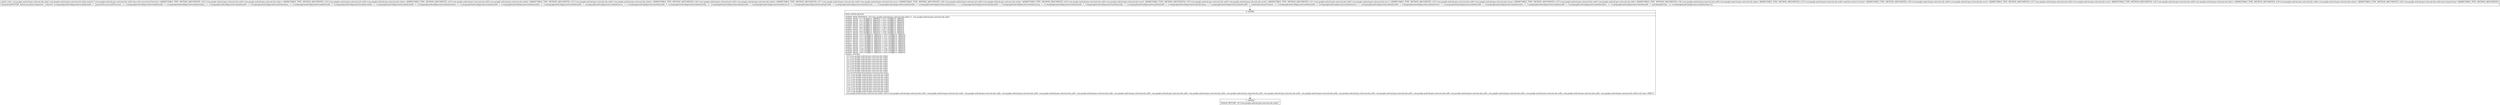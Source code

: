 digraph "CFG forcom.google.android.gms.internal.ads.zzbyr.zza(Lcom\/google\/android\/gms\/internal\/ads\/zzdtt;Lcom\/google\/android\/gms\/internal\/ads\/zzdtt;Lcom\/google\/android\/gms\/internal\/ads\/zzdtt;Lcom\/google\/android\/gms\/internal\/ads\/zzdtt;Lcom\/google\/android\/gms\/internal\/ads\/zzdtt;Lcom\/google\/android\/gms\/internal\/ads\/zzdtt;Lcom\/google\/android\/gms\/internal\/ads\/zzdtt;Lcom\/google\/android\/gms\/internal\/ads\/zzdtt;Lcom\/google\/android\/gms\/internal\/ads\/zzdtt;Lcom\/google\/android\/gms\/internal\/ads\/zzdtt;Lcom\/google\/android\/gms\/internal\/ads\/zzdtt;Lcom\/google\/android\/gms\/internal\/ads\/zzdtt;Lcom\/google\/android\/gms\/internal\/ads\/zzdtt;Lcom\/google\/android\/gms\/internal\/ads\/zzdtt;Lcom\/google\/android\/gms\/internal\/ads\/zzdtt;Lcom\/google\/android\/gms\/internal\/ads\/zzdtt;Lcom\/google\/android\/gms\/internal\/ads\/zzdtt;Lcom\/google\/android\/gms\/internal\/ads\/zzdtt;Lcom\/google\/android\/gms\/internal\/ads\/zzdtt;Lcom\/google\/android\/gms\/internal\/ads\/zzdtt;)Lcom\/google\/android\/gms\/internal\/ads\/zzbyr;" {
Node_0 [shape=record,label="{0\:\ 0x0000|MTH_ENTER_BLOCK\l|0x0000: NEW_INSTANCE  (r0 I:com.google.android.gms.internal.ads.zzbyr) =  com.google.android.gms.internal.ads.zzbyr \l0x0002: MOVE  (r1 I:?[OBJECT, ARRAY]) = (r21 I:?[OBJECT, ARRAY]) \l0x0004: MOVE  (r2 I:?[OBJECT, ARRAY]) = (r22 I:?[OBJECT, ARRAY]) \l0x0006: MOVE  (r3 I:?[OBJECT, ARRAY]) = (r23 I:?[OBJECT, ARRAY]) \l0x0008: MOVE  (r4 I:?[OBJECT, ARRAY]) = (r24 I:?[OBJECT, ARRAY]) \l0x000a: MOVE  (r5 I:?[OBJECT, ARRAY]) = (r25 I:?[OBJECT, ARRAY]) \l0x000c: MOVE  (r6 I:?[OBJECT, ARRAY]) = (r26 I:?[OBJECT, ARRAY]) \l0x000e: MOVE  (r7 I:?[OBJECT, ARRAY]) = (r27 I:?[OBJECT, ARRAY]) \l0x0010: MOVE  (r8 I:?[OBJECT, ARRAY]) = (r28 I:?[OBJECT, ARRAY]) \l0x0012: MOVE  (r9 I:?[OBJECT, ARRAY]) = (r29 I:?[OBJECT, ARRAY]) \l0x0014: MOVE  (r10 I:?[OBJECT, ARRAY]) = (r30 I:?[OBJECT, ARRAY]) \l0x0016: MOVE  (r11 I:?[OBJECT, ARRAY]) = (r31 I:?[OBJECT, ARRAY]) \l0x0018: MOVE  (r12 I:?[OBJECT, ARRAY]) = (r32 I:?[OBJECT, ARRAY]) \l0x001a: MOVE  (r13 I:?[OBJECT, ARRAY]) = (r33 I:?[OBJECT, ARRAY]) \l0x001c: MOVE  (r14 I:?[OBJECT, ARRAY]) = (r34 I:?[OBJECT, ARRAY]) \l0x001e: MOVE  (r15 I:?[OBJECT, ARRAY]) = (r35 I:?[OBJECT, ARRAY]) \l0x0020: MOVE  (r16 I:?[OBJECT, ARRAY]) = (r36 I:?[OBJECT, ARRAY]) \l0x0022: MOVE  (r17 I:?[OBJECT, ARRAY]) = (r37 I:?[OBJECT, ARRAY]) \l0x0024: MOVE  (r18 I:?[OBJECT, ARRAY]) = (r38 I:?[OBJECT, ARRAY]) \l0x0026: MOVE  (r19 I:?[OBJECT, ARRAY]) = (r39 I:?[OBJECT, ARRAY]) \l0x0028: MOVE  (r20 I:?[OBJECT, ARRAY]) = (r40 I:?[OBJECT, ARRAY]) \l0x002a: INVOKE  \l  (r0 I:com.google.android.gms.internal.ads.zzbyr)\l  (r1 I:com.google.android.gms.internal.ads.zzdtt)\l  (r2 I:com.google.android.gms.internal.ads.zzdtt)\l  (r3 I:com.google.android.gms.internal.ads.zzdtt)\l  (r4 I:com.google.android.gms.internal.ads.zzdtt)\l  (r5 I:com.google.android.gms.internal.ads.zzdtt)\l  (r6 I:com.google.android.gms.internal.ads.zzdtt)\l  (r7 I:com.google.android.gms.internal.ads.zzdtt)\l  (r8 I:com.google.android.gms.internal.ads.zzdtt)\l  (r9 I:com.google.android.gms.internal.ads.zzdtt)\l  (r10 I:com.google.android.gms.internal.ads.zzdtt)\l  (r11 I:com.google.android.gms.internal.ads.zzdtt)\l  (r12 I:com.google.android.gms.internal.ads.zzdtt)\l  (r13 I:com.google.android.gms.internal.ads.zzdtt)\l  (r14 I:com.google.android.gms.internal.ads.zzdtt)\l  (r15 I:com.google.android.gms.internal.ads.zzdtt)\l  (r16 I:com.google.android.gms.internal.ads.zzdtt)\l  (r17 I:com.google.android.gms.internal.ads.zzdtt)\l  (r18 I:com.google.android.gms.internal.ads.zzdtt)\l  (r19 I:com.google.android.gms.internal.ads.zzdtt)\l  (r20 I:com.google.android.gms.internal.ads.zzdtt)\l com.google.android.gms.internal.ads.zzbyr.\<init\>(com.google.android.gms.internal.ads.zzdtt, com.google.android.gms.internal.ads.zzdtt, com.google.android.gms.internal.ads.zzdtt, com.google.android.gms.internal.ads.zzdtt, com.google.android.gms.internal.ads.zzdtt, com.google.android.gms.internal.ads.zzdtt, com.google.android.gms.internal.ads.zzdtt, com.google.android.gms.internal.ads.zzdtt, com.google.android.gms.internal.ads.zzdtt, com.google.android.gms.internal.ads.zzdtt, com.google.android.gms.internal.ads.zzdtt, com.google.android.gms.internal.ads.zzdtt, com.google.android.gms.internal.ads.zzdtt, com.google.android.gms.internal.ads.zzdtt, com.google.android.gms.internal.ads.zzdtt, com.google.android.gms.internal.ads.zzdtt, com.google.android.gms.internal.ads.zzdtt, com.google.android.gms.internal.ads.zzdtt, com.google.android.gms.internal.ads.zzdtt, com.google.android.gms.internal.ads.zzdtt):void type: DIRECT \l}"];
Node_1 [shape=record,label="{1\:\ 0x002d|0x002d: RETURN  (r0 I:com.google.android.gms.internal.ads.zzbyr) \l}"];
MethodNode[shape=record,label="{public static com.google.android.gms.internal.ads.zzbyr com.google.android.gms.internal.ads.zzbyr.zza((r21 I:com.google.android.gms.internal.ads.zzdtt\<java.util.concurrent.Executor\> A[IMMUTABLE_TYPE, METHOD_ARGUMENT]), (r22 I:com.google.android.gms.internal.ads.zzdtt\<com.google.android.gms.internal.ads.zzbys\> A[IMMUTABLE_TYPE, METHOD_ARGUMENT]), (r23 I:com.google.android.gms.internal.ads.zzdtt\<com.google.android.gms.internal.ads.zzbza\> A[IMMUTABLE_TYPE, METHOD_ARGUMENT]), (r24 I:com.google.android.gms.internal.ads.zzdtt\<com.google.android.gms.internal.ads.zzbzk\> A[IMMUTABLE_TYPE, METHOD_ARGUMENT]), (r25 I:com.google.android.gms.internal.ads.zzdtt\<com.google.android.gms.internal.ads.zzbyw\> A[IMMUTABLE_TYPE, METHOD_ARGUMENT]), (r26 I:com.google.android.gms.internal.ads.zzdtt\<com.google.android.gms.internal.ads.zzbzb\> A[IMMUTABLE_TYPE, METHOD_ARGUMENT]), (r27 I:com.google.android.gms.internal.ads.zzdtt\<com.google.android.gms.internal.ads.zzcca\> A[IMMUTABLE_TYPE, METHOD_ARGUMENT]), (r28 I:com.google.android.gms.internal.ads.zzdtt\<com.google.android.gms.internal.ads.zzcby\> A[IMMUTABLE_TYPE, METHOD_ARGUMENT]), (r29 I:com.google.android.gms.internal.ads.zzdtt\<com.google.android.gms.internal.ads.zzccf\> A[IMMUTABLE_TYPE, METHOD_ARGUMENT]), (r30 I:com.google.android.gms.internal.ads.zzdtt\<com.google.android.gms.internal.ads.zzcbv\> A[IMMUTABLE_TYPE, METHOD_ARGUMENT]), (r31 I:com.google.android.gms.internal.ads.zzdtt\<com.google.android.gms.internal.ads.zzccc\> A[IMMUTABLE_TYPE, METHOD_ARGUMENT]), (r32 I:com.google.android.gms.internal.ads.zzdtt\<com.google.android.gms.internal.ads.zzavg\> A[IMMUTABLE_TYPE, METHOD_ARGUMENT]), (r33 I:com.google.android.gms.internal.ads.zzdtt\<com.google.android.gms.internal.ads.zzdh\> A[IMMUTABLE_TYPE, METHOD_ARGUMENT]), (r34 I:com.google.android.gms.internal.ads.zzdtt\<com.google.android.gms.internal.ads.zzbaj\> A[IMMUTABLE_TYPE, METHOD_ARGUMENT]), (r35 I:com.google.android.gms.internal.ads.zzdtt\<android.content.Context\> A[IMMUTABLE_TYPE, METHOD_ARGUMENT]), (r36 I:com.google.android.gms.internal.ads.zzdtt\<com.google.android.gms.internal.ads.zzcxt\> A[IMMUTABLE_TYPE, METHOD_ARGUMENT]), (r37 I:com.google.android.gms.internal.ads.zzdtt\<com.google.android.gms.internal.ads.zzcxl\> A[IMMUTABLE_TYPE, METHOD_ARGUMENT]), (r38 I:com.google.android.gms.internal.ads.zzdtt\<com.google.android.gms.internal.ads.zzbrx\> A[IMMUTABLE_TYPE, METHOD_ARGUMENT]), (r39 I:com.google.android.gms.internal.ads.zzdtt\<com.google.android.gms.internal.ads.zzbsn\> A[IMMUTABLE_TYPE, METHOD_ARGUMENT]), (r40 I:com.google.android.gms.internal.ads.zzdtt\<java.lang.String\> A[IMMUTABLE_TYPE, METHOD_ARGUMENT]))  | Annotation[SYSTEM, dalvik.annotation.Signature, \{value=[(, Lcom\/google\/android\/gms\/internal\/ads\/zzdtt, \<, Ljava\/util\/concurrent\/Executor;, \>;, Lcom\/google\/android\/gms\/internal\/ads\/zzdtt, \<, Lcom\/google\/android\/gms\/internal\/ads\/zzbys;, \>;, Lcom\/google\/android\/gms\/internal\/ads\/zzdtt, \<, Lcom\/google\/android\/gms\/internal\/ads\/zzbza;, \>;, Lcom\/google\/android\/gms\/internal\/ads\/zzdtt, \<, Lcom\/google\/android\/gms\/internal\/ads\/zzbzk;, \>;, Lcom\/google\/android\/gms\/internal\/ads\/zzdtt, \<, Lcom\/google\/android\/gms\/internal\/ads\/zzbyw;, \>;, Lcom\/google\/android\/gms\/internal\/ads\/zzdtt, \<, Lcom\/google\/android\/gms\/internal\/ads\/zzbzb;, \>;, Lcom\/google\/android\/gms\/internal\/ads\/zzdtt, \<, Lcom\/google\/android\/gms\/internal\/ads\/zzcca;, \>;, Lcom\/google\/android\/gms\/internal\/ads\/zzdtt, \<, Lcom\/google\/android\/gms\/internal\/ads\/zzcby;, \>;, Lcom\/google\/android\/gms\/internal\/ads\/zzdtt, \<, Lcom\/google\/android\/gms\/internal\/ads\/zzccf;, \>;, Lcom\/google\/android\/gms\/internal\/ads\/zzdtt, \<, Lcom\/google\/android\/gms\/internal\/ads\/zzcbv;, \>;, Lcom\/google\/android\/gms\/internal\/ads\/zzdtt, \<, Lcom\/google\/android\/gms\/internal\/ads\/zzccc;, \>;, Lcom\/google\/android\/gms\/internal\/ads\/zzdtt, \<, Lcom\/google\/android\/gms\/internal\/ads\/zzavg;, \>;, Lcom\/google\/android\/gms\/internal\/ads\/zzdtt, \<, Lcom\/google\/android\/gms\/internal\/ads\/zzdh;, \>;, Lcom\/google\/android\/gms\/internal\/ads\/zzdtt, \<, Lcom\/google\/android\/gms\/internal\/ads\/zzbaj;, \>;, Lcom\/google\/android\/gms\/internal\/ads\/zzdtt, \<, Landroid\/content\/Context;, \>;, Lcom\/google\/android\/gms\/internal\/ads\/zzdtt, \<, Lcom\/google\/android\/gms\/internal\/ads\/zzcxt;, \>;, Lcom\/google\/android\/gms\/internal\/ads\/zzdtt, \<, Lcom\/google\/android\/gms\/internal\/ads\/zzcxl;, \>;, Lcom\/google\/android\/gms\/internal\/ads\/zzdtt, \<, Lcom\/google\/android\/gms\/internal\/ads\/zzbrx;, \>;, Lcom\/google\/android\/gms\/internal\/ads\/zzdtt, \<, Lcom\/google\/android\/gms\/internal\/ads\/zzbsn;, \>;, Lcom\/google\/android\/gms\/internal\/ads\/zzdtt, \<, Ljava\/lang\/String;, \>;), Lcom\/google\/android\/gms\/internal\/ads\/zzbyr;]\}]\l}"];
MethodNode -> Node_0;
Node_0 -> Node_1;
}

